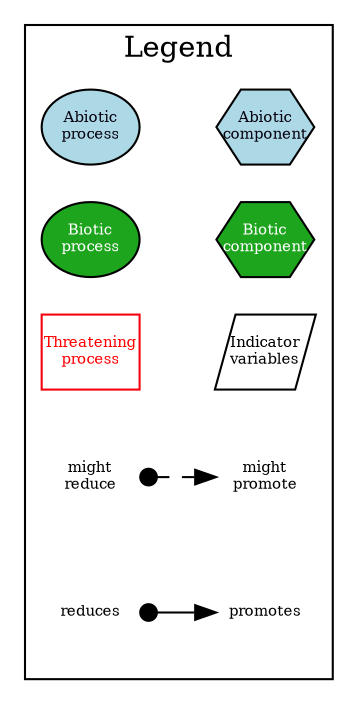 digraph G {
    rankdir=LR;
    concentrate=True;
    subgraph clusterLEG { 
      rank="same";
      label="Legend"
      node [fontsize=7 fixedsize=true  width=0.65 margin=0 ]
      
      node [fillcolor=lightblue fontcolor="#06020F" shape= hexagon style=filled ]
      ACLEG [label="Abiotic\ncomponent"]
      node [ shape=ellipse fillcolor=lightblue fontcolor="#06020F" style=filled ]
      APLEG [label="Abiotic\nprocess"]
      node [shape=ellipse fillcolor="#1ea51e" color=black fontcolor=white style=filled ]
      BPLEG [label="Biotic\nprocess"]
      node [fillcolor="#1ea51e" fontcolor=white shape=hexagon style=filled ]
      BCLEG [label="Biotic\ncomponent"]
      node [ shape=parallelogram fillcolor=white fontcolor=black style=filled ]
      INDLEG [label="Indicator\nvariables"]
      node [shape=rectangle fillcolor=white color="#F6020F" fontcolor=red style=filled ]
      TRLEG [label="Threatening\nprocess"]
      
      APLEG -> ACLEG [style="invis"]
      BPLEG -> BCLEG [style="invis"]
      TRLEG -> INDLEG [style="invis"]
      
      node [style="solid" shape="square" color=white fontcolor=black]
      MDLEG1 [label="might\nreduce"]
      MDLEG2 [ label="might\npromote"]
      MDLEG1->MDLEG2 [arrowtail=dot arrowhead=normal dir=both style=dashed ]
      MPLEG1 [label="reduces"]
      MPLEG2 [ label="promotes"]
      MPLEG1->MPLEG2 [ arrowtail=dot arrowhead=normal dir=both style=solid ]
    }
  }
